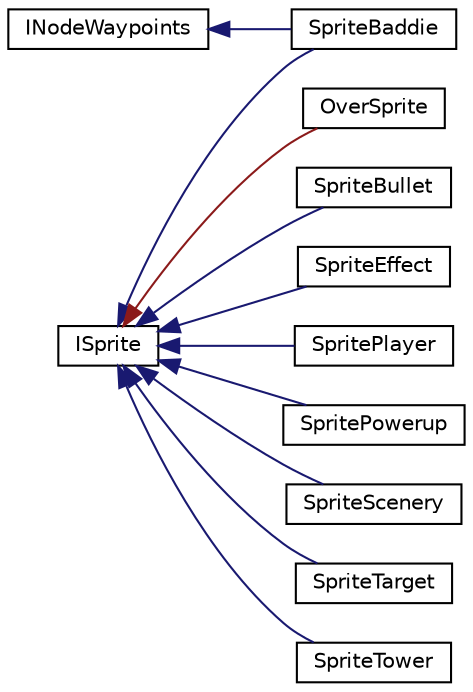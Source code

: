 digraph "Graphical Class Hierarchy"
{
 // LATEX_PDF_SIZE
  edge [fontname="Helvetica",fontsize="10",labelfontname="Helvetica",labelfontsize="10"];
  node [fontname="Helvetica",fontsize="10",shape=record];
  rankdir="LR";
  Node0 [label="INodeWaypoints",height=0.2,width=0.4,color="black", fillcolor="white", style="filled",URL="$class_i_node_waypoints.html",tooltip=" "];
  Node0 -> Node1 [dir="back",color="midnightblue",fontsize="10",style="solid",fontname="Helvetica"];
  Node1 [label="SpriteBaddie",height=0.2,width=0.4,color="black", fillcolor="white", style="filled",URL="$class_sprite_baddie.html",tooltip=" "];
  Node2 [label="ISprite",height=0.2,width=0.4,color="black", fillcolor="white", style="filled",URL="$class_i_sprite.html",tooltip=" "];
  Node2 -> Node3 [dir="back",color="firebrick4",fontsize="10",style="solid",fontname="Helvetica"];
  Node3 [label="OverSprite",height=0.2,width=0.4,color="black", fillcolor="white", style="filled",URL="$class_over_sprite.html",tooltip=" "];
  Node2 -> Node1 [dir="back",color="midnightblue",fontsize="10",style="solid",fontname="Helvetica"];
  Node2 -> Node4 [dir="back",color="midnightblue",fontsize="10",style="solid",fontname="Helvetica"];
  Node4 [label="SpriteBullet",height=0.2,width=0.4,color="black", fillcolor="white", style="filled",URL="$class_sprite_bullet.html",tooltip="Provides an interface for sprite behavior, whether that is a player sprite, or an NPC of some sort ...."];
  Node2 -> Node5 [dir="back",color="midnightblue",fontsize="10",style="solid",fontname="Helvetica"];
  Node5 [label="SpriteEffect",height=0.2,width=0.4,color="black", fillcolor="white", style="filled",URL="$class_sprite_effect.html",tooltip="Provides an interface for sprite behavior, whether that is a player sprite, or an NPC of some sort ...."];
  Node2 -> Node6 [dir="back",color="midnightblue",fontsize="10",style="solid",fontname="Helvetica"];
  Node6 [label="SpritePlayer",height=0.2,width=0.4,color="black", fillcolor="white", style="filled",URL="$class_sprite_player.html",tooltip="Provides an interface for sprite behavior, whether that is a player sprite, or an NPC of some sort ...."];
  Node2 -> Node7 [dir="back",color="midnightblue",fontsize="10",style="solid",fontname="Helvetica"];
  Node7 [label="SpritePowerup",height=0.2,width=0.4,color="black", fillcolor="white", style="filled",URL="$class_sprite_powerup.html",tooltip="Provides an interface for sprite behavior, whether that is a player sprite, or an NPC of some sort ...."];
  Node2 -> Node8 [dir="back",color="midnightblue",fontsize="10",style="solid",fontname="Helvetica"];
  Node8 [label="SpriteScenery",height=0.2,width=0.4,color="black", fillcolor="white", style="filled",URL="$class_sprite_scenery.html",tooltip="Provides an interface for sprite behavior, whether that is a player sprite, or an NPC of some sort ...."];
  Node2 -> Node9 [dir="back",color="midnightblue",fontsize="10",style="solid",fontname="Helvetica"];
  Node9 [label="SpriteTarget",height=0.2,width=0.4,color="black", fillcolor="white", style="filled",URL="$class_sprite_target.html",tooltip="Provides an interface for sprite behavior, whether that is a player sprite, or an NPC of some sort ...."];
  Node2 -> Node10 [dir="back",color="midnightblue",fontsize="10",style="solid",fontname="Helvetica"];
  Node10 [label="SpriteTower",height=0.2,width=0.4,color="black", fillcolor="white", style="filled",URL="$class_sprite_tower.html",tooltip="Provides an interface for sprite behavior, whether that is a player sprite, or an NPC of some sort ...."];
}
